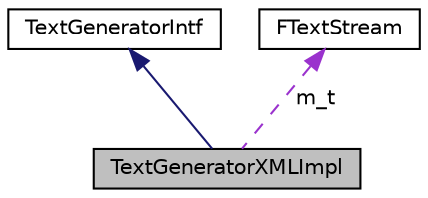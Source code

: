 digraph "TextGeneratorXMLImpl"
{
 // INTERACTIVE_SVG=YES
  edge [fontname="Helvetica",fontsize="10",labelfontname="Helvetica",labelfontsize="10"];
  node [fontname="Helvetica",fontsize="10",shape=record];
  Node2 [label="TextGeneratorXMLImpl",height=0.2,width=0.4,color="black", fillcolor="grey75", style="filled", fontcolor="black"];
  Node3 -> Node2 [dir="back",color="midnightblue",fontsize="10",style="solid",fontname="Helvetica"];
  Node3 [label="TextGeneratorIntf",height=0.2,width=0.4,color="black", fillcolor="white", style="filled",URL="$d0/dcf/class_text_generator_intf.html",tooltip="Abstract interface for a hyperlinked text fragment. "];
  Node4 -> Node2 [dir="back",color="darkorchid3",fontsize="10",style="dashed",label=" m_t" ,fontname="Helvetica"];
  Node4 [label="FTextStream",height=0.2,width=0.4,color="black", fillcolor="white", style="filled",URL="$dc/d3c/class_f_text_stream.html",tooltip="Simplified and optimized version of QTextStream. "];
}
